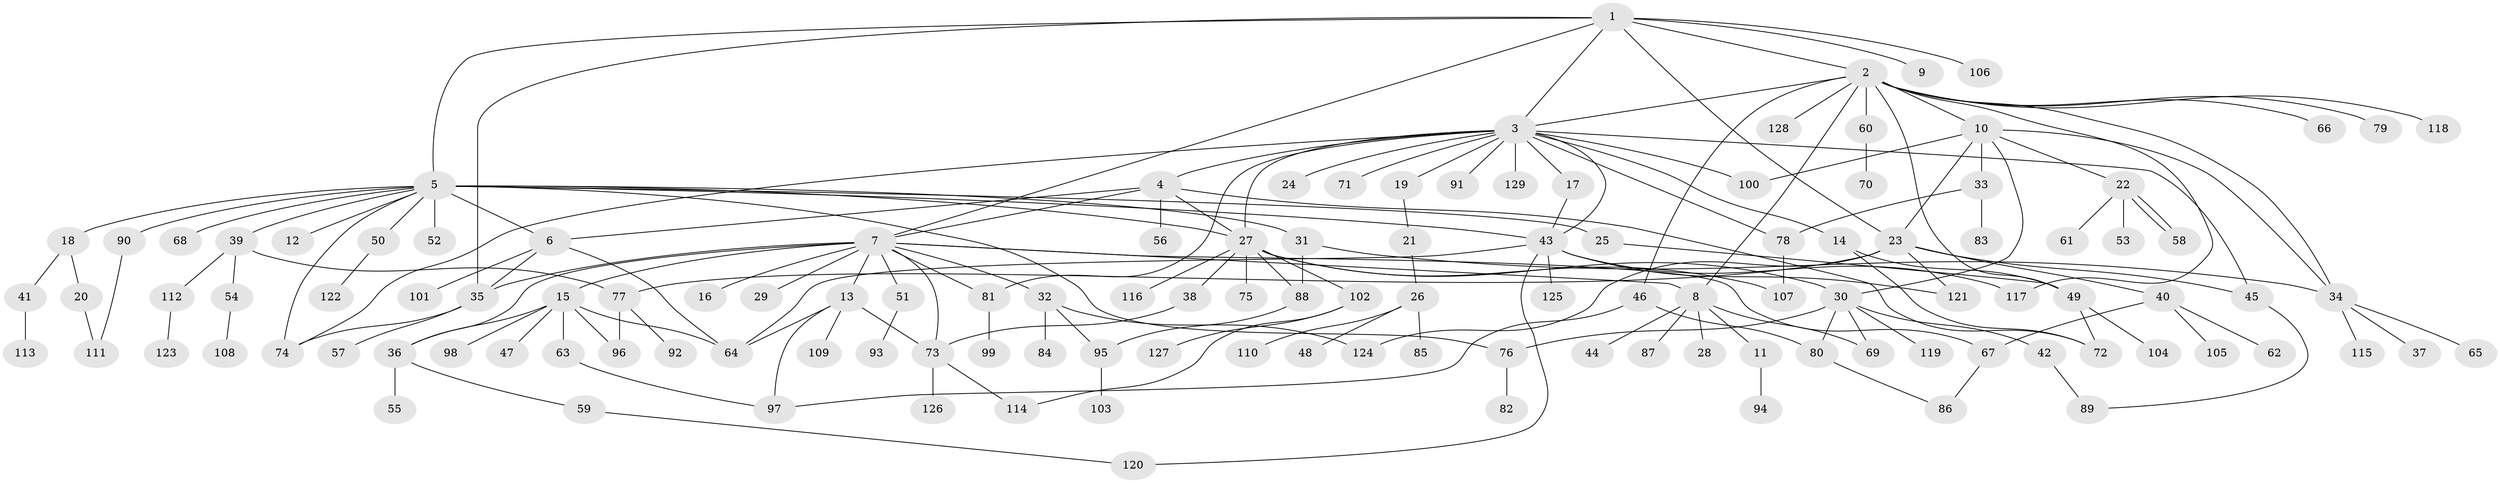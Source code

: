 // Generated by graph-tools (version 1.1) at 2025/01/03/09/25 03:01:57]
// undirected, 129 vertices, 178 edges
graph export_dot {
graph [start="1"]
  node [color=gray90,style=filled];
  1;
  2;
  3;
  4;
  5;
  6;
  7;
  8;
  9;
  10;
  11;
  12;
  13;
  14;
  15;
  16;
  17;
  18;
  19;
  20;
  21;
  22;
  23;
  24;
  25;
  26;
  27;
  28;
  29;
  30;
  31;
  32;
  33;
  34;
  35;
  36;
  37;
  38;
  39;
  40;
  41;
  42;
  43;
  44;
  45;
  46;
  47;
  48;
  49;
  50;
  51;
  52;
  53;
  54;
  55;
  56;
  57;
  58;
  59;
  60;
  61;
  62;
  63;
  64;
  65;
  66;
  67;
  68;
  69;
  70;
  71;
  72;
  73;
  74;
  75;
  76;
  77;
  78;
  79;
  80;
  81;
  82;
  83;
  84;
  85;
  86;
  87;
  88;
  89;
  90;
  91;
  92;
  93;
  94;
  95;
  96;
  97;
  98;
  99;
  100;
  101;
  102;
  103;
  104;
  105;
  106;
  107;
  108;
  109;
  110;
  111;
  112;
  113;
  114;
  115;
  116;
  117;
  118;
  119;
  120;
  121;
  122;
  123;
  124;
  125;
  126;
  127;
  128;
  129;
  1 -- 2;
  1 -- 3;
  1 -- 5;
  1 -- 7;
  1 -- 9;
  1 -- 23;
  1 -- 35;
  1 -- 106;
  2 -- 3;
  2 -- 8;
  2 -- 10;
  2 -- 34;
  2 -- 46;
  2 -- 49;
  2 -- 60;
  2 -- 66;
  2 -- 79;
  2 -- 117;
  2 -- 118;
  2 -- 128;
  3 -- 4;
  3 -- 14;
  3 -- 17;
  3 -- 19;
  3 -- 24;
  3 -- 27;
  3 -- 43;
  3 -- 45;
  3 -- 71;
  3 -- 74;
  3 -- 78;
  3 -- 81;
  3 -- 91;
  3 -- 100;
  3 -- 129;
  4 -- 6;
  4 -- 7;
  4 -- 27;
  4 -- 56;
  4 -- 72;
  5 -- 6;
  5 -- 12;
  5 -- 18;
  5 -- 25;
  5 -- 27;
  5 -- 31;
  5 -- 39;
  5 -- 43;
  5 -- 50;
  5 -- 52;
  5 -- 68;
  5 -- 74;
  5 -- 76;
  5 -- 90;
  6 -- 35;
  6 -- 64;
  6 -- 101;
  7 -- 8;
  7 -- 13;
  7 -- 15;
  7 -- 16;
  7 -- 29;
  7 -- 32;
  7 -- 35;
  7 -- 36;
  7 -- 51;
  7 -- 67;
  7 -- 73;
  7 -- 81;
  8 -- 11;
  8 -- 28;
  8 -- 44;
  8 -- 69;
  8 -- 87;
  10 -- 22;
  10 -- 23;
  10 -- 30;
  10 -- 33;
  10 -- 34;
  10 -- 100;
  11 -- 94;
  13 -- 64;
  13 -- 73;
  13 -- 97;
  13 -- 109;
  14 -- 49;
  14 -- 72;
  15 -- 36;
  15 -- 47;
  15 -- 63;
  15 -- 64;
  15 -- 96;
  15 -- 98;
  17 -- 43;
  18 -- 20;
  18 -- 41;
  19 -- 21;
  20 -- 111;
  21 -- 26;
  22 -- 53;
  22 -- 58;
  22 -- 58;
  22 -- 61;
  23 -- 40;
  23 -- 45;
  23 -- 77;
  23 -- 121;
  23 -- 124;
  25 -- 49;
  26 -- 48;
  26 -- 85;
  26 -- 110;
  27 -- 30;
  27 -- 38;
  27 -- 75;
  27 -- 88;
  27 -- 102;
  27 -- 107;
  27 -- 116;
  30 -- 42;
  30 -- 69;
  30 -- 76;
  30 -- 80;
  30 -- 119;
  31 -- 34;
  31 -- 88;
  32 -- 84;
  32 -- 95;
  32 -- 124;
  33 -- 78;
  33 -- 83;
  34 -- 37;
  34 -- 65;
  34 -- 115;
  35 -- 57;
  35 -- 74;
  36 -- 55;
  36 -- 59;
  38 -- 73;
  39 -- 54;
  39 -- 77;
  39 -- 112;
  40 -- 62;
  40 -- 67;
  40 -- 105;
  41 -- 113;
  42 -- 89;
  43 -- 64;
  43 -- 117;
  43 -- 120;
  43 -- 121;
  43 -- 125;
  45 -- 89;
  46 -- 80;
  46 -- 97;
  49 -- 72;
  49 -- 104;
  50 -- 122;
  51 -- 93;
  54 -- 108;
  59 -- 120;
  60 -- 70;
  63 -- 97;
  67 -- 86;
  73 -- 114;
  73 -- 126;
  76 -- 82;
  77 -- 92;
  77 -- 96;
  78 -- 107;
  80 -- 86;
  81 -- 99;
  88 -- 95;
  90 -- 111;
  95 -- 103;
  102 -- 114;
  102 -- 127;
  112 -- 123;
}
